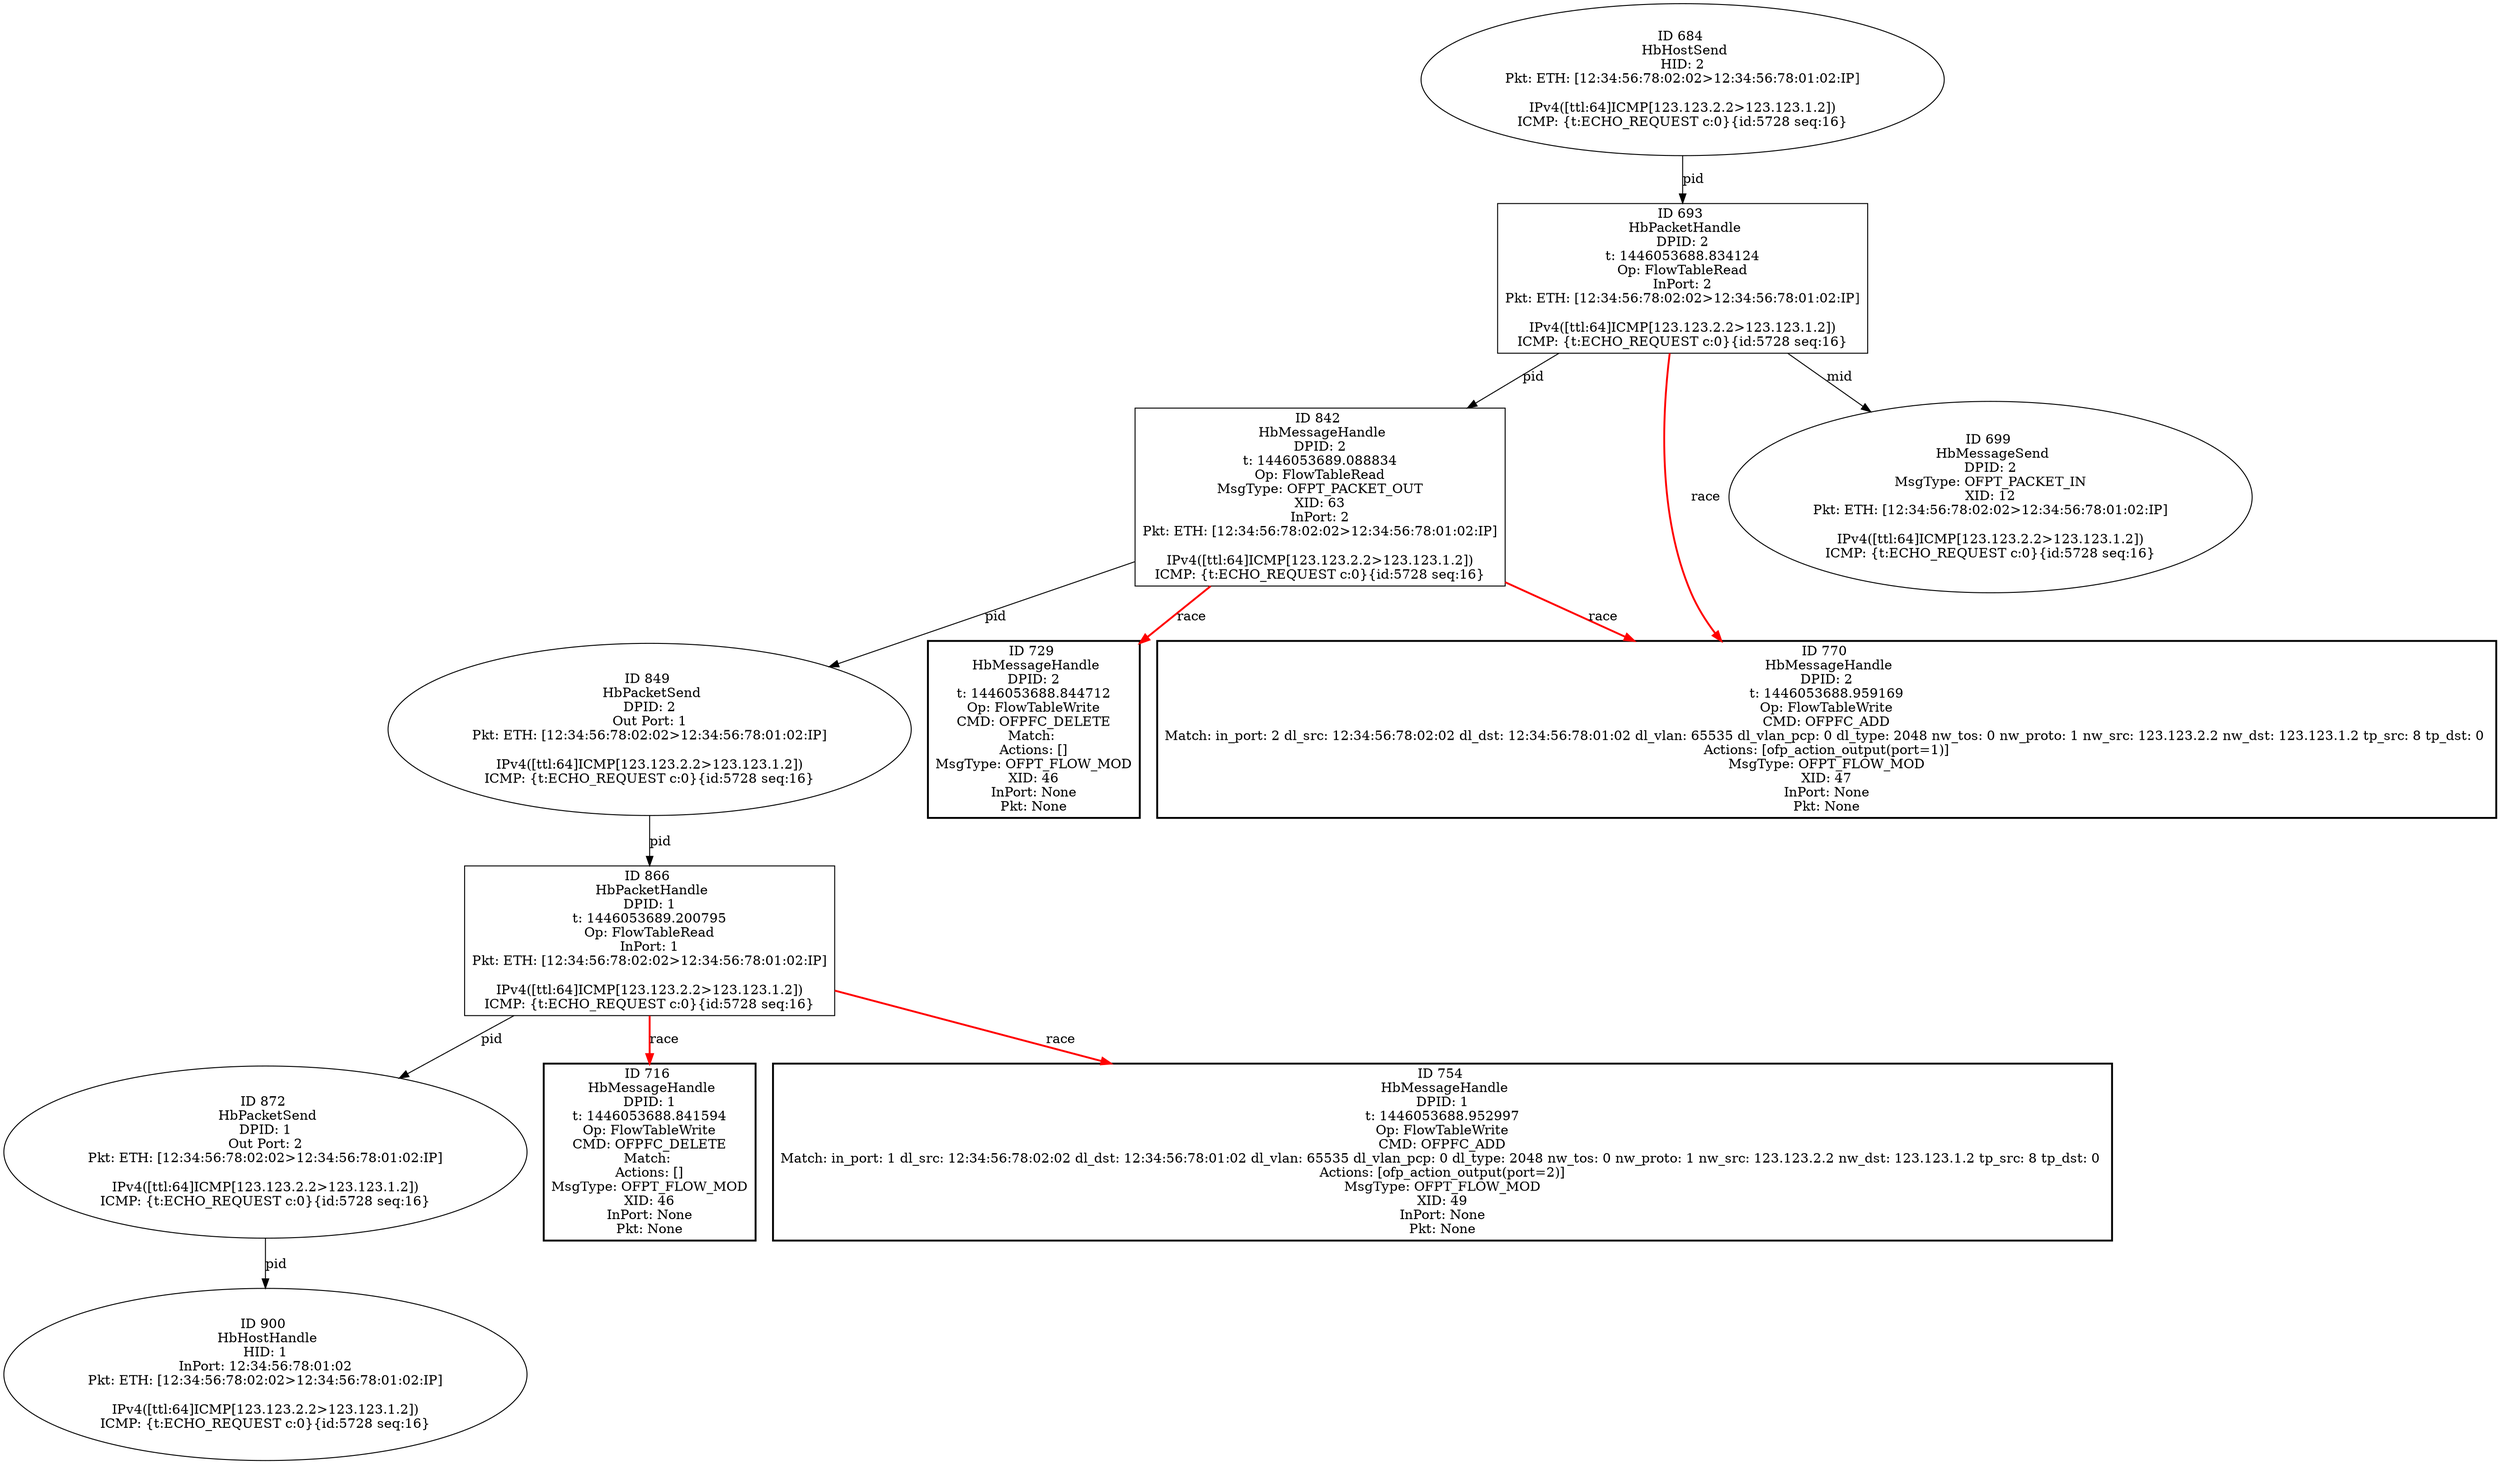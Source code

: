 strict digraph G {
866 [shape=box, event=<hb_events.HbPacketHandle object at 0x103b3ded0>, label="ID 866 
 HbPacketHandle
DPID: 1
t: 1446053689.200795
Op: FlowTableRead
InPort: 1
Pkt: ETH: [12:34:56:78:02:02>12:34:56:78:01:02:IP]

IPv4([ttl:64]ICMP[123.123.2.2>123.123.1.2])
ICMP: {t:ECHO_REQUEST c:0}{id:5728 seq:16}"];
900 [shape=oval, event=<hb_events.HbHostHandle object at 0x103b4f510>, label="ID 900 
 HbHostHandle
HID: 1
InPort: 12:34:56:78:01:02
Pkt: ETH: [12:34:56:78:02:02>12:34:56:78:01:02:IP]

IPv4([ttl:64]ICMP[123.123.2.2>123.123.1.2])
ICMP: {t:ECHO_REQUEST c:0}{id:5728 seq:16}"];
872 [shape=oval, event=<hb_events.HbPacketSend object at 0x103b3db50>, label="ID 872 
 HbPacketSend
DPID: 1
Out Port: 2
Pkt: ETH: [12:34:56:78:02:02>12:34:56:78:01:02:IP]

IPv4([ttl:64]ICMP[123.123.2.2>123.123.1.2])
ICMP: {t:ECHO_REQUEST c:0}{id:5728 seq:16}"];
716 [shape=box, style=bold, event=<hb_events.HbMessageHandle object at 0x103b01750>, label="ID 716 
 HbMessageHandle
DPID: 1
t: 1446053688.841594
Op: FlowTableWrite
CMD: OFPFC_DELETE
Match: 
Actions: []
MsgType: OFPT_FLOW_MOD
XID: 46
InPort: None
Pkt: None"];
842 [shape=box, event=<hb_events.HbMessageHandle object at 0x103b28350>, label="ID 842 
 HbMessageHandle
DPID: 2
t: 1446053689.088834
Op: FlowTableRead
MsgType: OFPT_PACKET_OUT
XID: 63
InPort: 2
Pkt: ETH: [12:34:56:78:02:02>12:34:56:78:01:02:IP]

IPv4([ttl:64]ICMP[123.123.2.2>123.123.1.2])
ICMP: {t:ECHO_REQUEST c:0}{id:5728 seq:16}"];
684 [shape=oval, event=<hb_events.HbHostSend object at 0x103af5d10>, label="ID 684 
 HbHostSend
HID: 2
Pkt: ETH: [12:34:56:78:02:02>12:34:56:78:01:02:IP]

IPv4([ttl:64]ICMP[123.123.2.2>123.123.1.2])
ICMP: {t:ECHO_REQUEST c:0}{id:5728 seq:16}"];
770 [shape=box, style=bold, event=<hb_events.HbMessageHandle object at 0x103b0d950>, label="ID 770 
 HbMessageHandle
DPID: 2
t: 1446053688.959169
Op: FlowTableWrite
CMD: OFPFC_ADD
Match: in_port: 2 dl_src: 12:34:56:78:02:02 dl_dst: 12:34:56:78:01:02 dl_vlan: 65535 dl_vlan_pcp: 0 dl_type: 2048 nw_tos: 0 nw_proto: 1 nw_src: 123.123.2.2 nw_dst: 123.123.1.2 tp_src: 8 tp_dst: 0 
Actions: [ofp_action_output(port=1)]
MsgType: OFPT_FLOW_MOD
XID: 47
InPort: None
Pkt: None"];
849 [shape=oval, event=<hb_events.HbPacketSend object at 0x103b2f990>, label="ID 849 
 HbPacketSend
DPID: 2
Out Port: 1
Pkt: ETH: [12:34:56:78:02:02>12:34:56:78:01:02:IP]

IPv4([ttl:64]ICMP[123.123.2.2>123.123.1.2])
ICMP: {t:ECHO_REQUEST c:0}{id:5728 seq:16}"];
754 [shape=box, style=bold, event=<hb_events.HbMessageHandle object at 0x103b0d110>, label="ID 754 
 HbMessageHandle
DPID: 1
t: 1446053688.952997
Op: FlowTableWrite
CMD: OFPFC_ADD
Match: in_port: 1 dl_src: 12:34:56:78:02:02 dl_dst: 12:34:56:78:01:02 dl_vlan: 65535 dl_vlan_pcp: 0 dl_type: 2048 nw_tos: 0 nw_proto: 1 nw_src: 123.123.2.2 nw_dst: 123.123.1.2 tp_src: 8 tp_dst: 0 
Actions: [ofp_action_output(port=2)]
MsgType: OFPT_FLOW_MOD
XID: 49
InPort: None
Pkt: None"];
693 [shape=box, event=<hb_events.HbPacketHandle object at 0x103af5f50>, label="ID 693 
 HbPacketHandle
DPID: 2
t: 1446053688.834124
Op: FlowTableRead
InPort: 2
Pkt: ETH: [12:34:56:78:02:02>12:34:56:78:01:02:IP]

IPv4([ttl:64]ICMP[123.123.2.2>123.123.1.2])
ICMP: {t:ECHO_REQUEST c:0}{id:5728 seq:16}"];
729 [shape=box, style=bold, event=<hb_events.HbMessageHandle object at 0x103b01ed0>, label="ID 729 
 HbMessageHandle
DPID: 2
t: 1446053688.844712
Op: FlowTableWrite
CMD: OFPFC_DELETE
Match: 
Actions: []
MsgType: OFPT_FLOW_MOD
XID: 46
InPort: None
Pkt: None"];
699 [shape=oval, event=<hb_events.HbMessageSend object at 0x103afa890>, label="ID 699 
 HbMessageSend
DPID: 2
MsgType: OFPT_PACKET_IN
XID: 12
Pkt: ETH: [12:34:56:78:02:02>12:34:56:78:01:02:IP]

IPv4([ttl:64]ICMP[123.123.2.2>123.123.1.2])
ICMP: {t:ECHO_REQUEST c:0}{id:5728 seq:16}"];
866 -> 872  [rel=pid, label=pid];
866 -> 754  [harmful=True, color=red, style=bold, rel=race, label=race];
866 -> 716  [harmful=True, color=red, style=bold, rel=race, label=race];
872 -> 900  [rel=pid, label=pid];
842 -> 849  [rel=pid, label=pid];
842 -> 770  [harmful=True, color=red, style=bold, rel=race, label=race];
842 -> 729  [harmful=True, color=red, style=bold, rel=race, label=race];
684 -> 693  [rel=pid, label=pid];
849 -> 866  [rel=pid, label=pid];
693 -> 842  [rel=pid, label=pid];
693 -> 699  [rel=mid, label=mid];
693 -> 770  [harmful=True, color=red, style=bold, rel=race, label=race];
}
